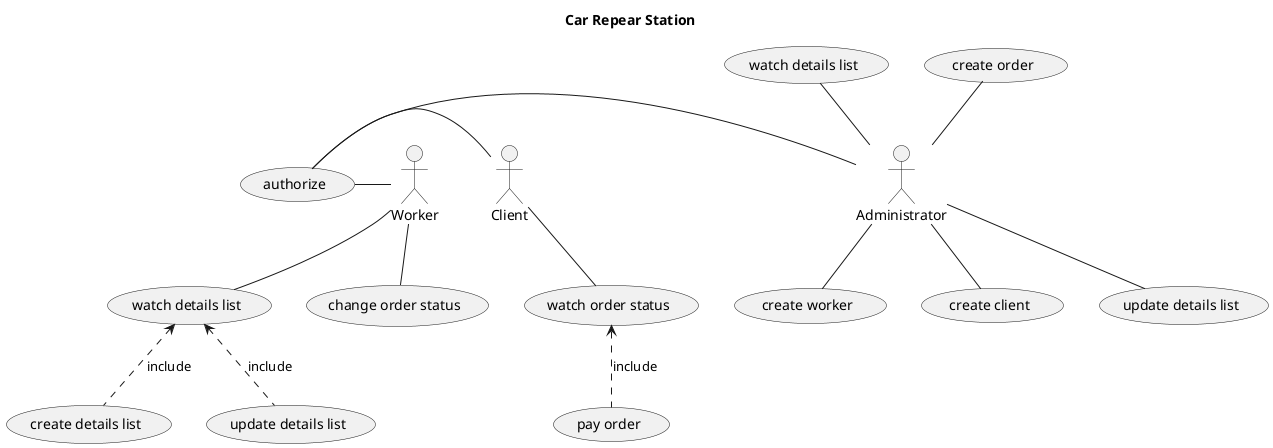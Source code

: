 @startuml  Car Repare Station

title Car Repear Station



:Administrator: as A
:Worker: as W
:Client: as C


(watch order status) as O
(pay order) as P
(watch details list) as WDL
(create worker) as CW
(watch details list) as OD
(create client) as CC
(authorize) as Au
(create order) as CO
(create details list) as CD
(change order status) as COS
(update details list) as UDL
(update details list) as UDL1


C -- O
P .up.> O : "include"
CO -- A
W -- WDL
A -- CW
OD -- A
CD .up.> WDL : "include"
UDL1 .up.> WDL : "include"
A -- CC
A -left- Au
C -left- Au
W -left- Au
W -- COS
A -- UDL

@enduml